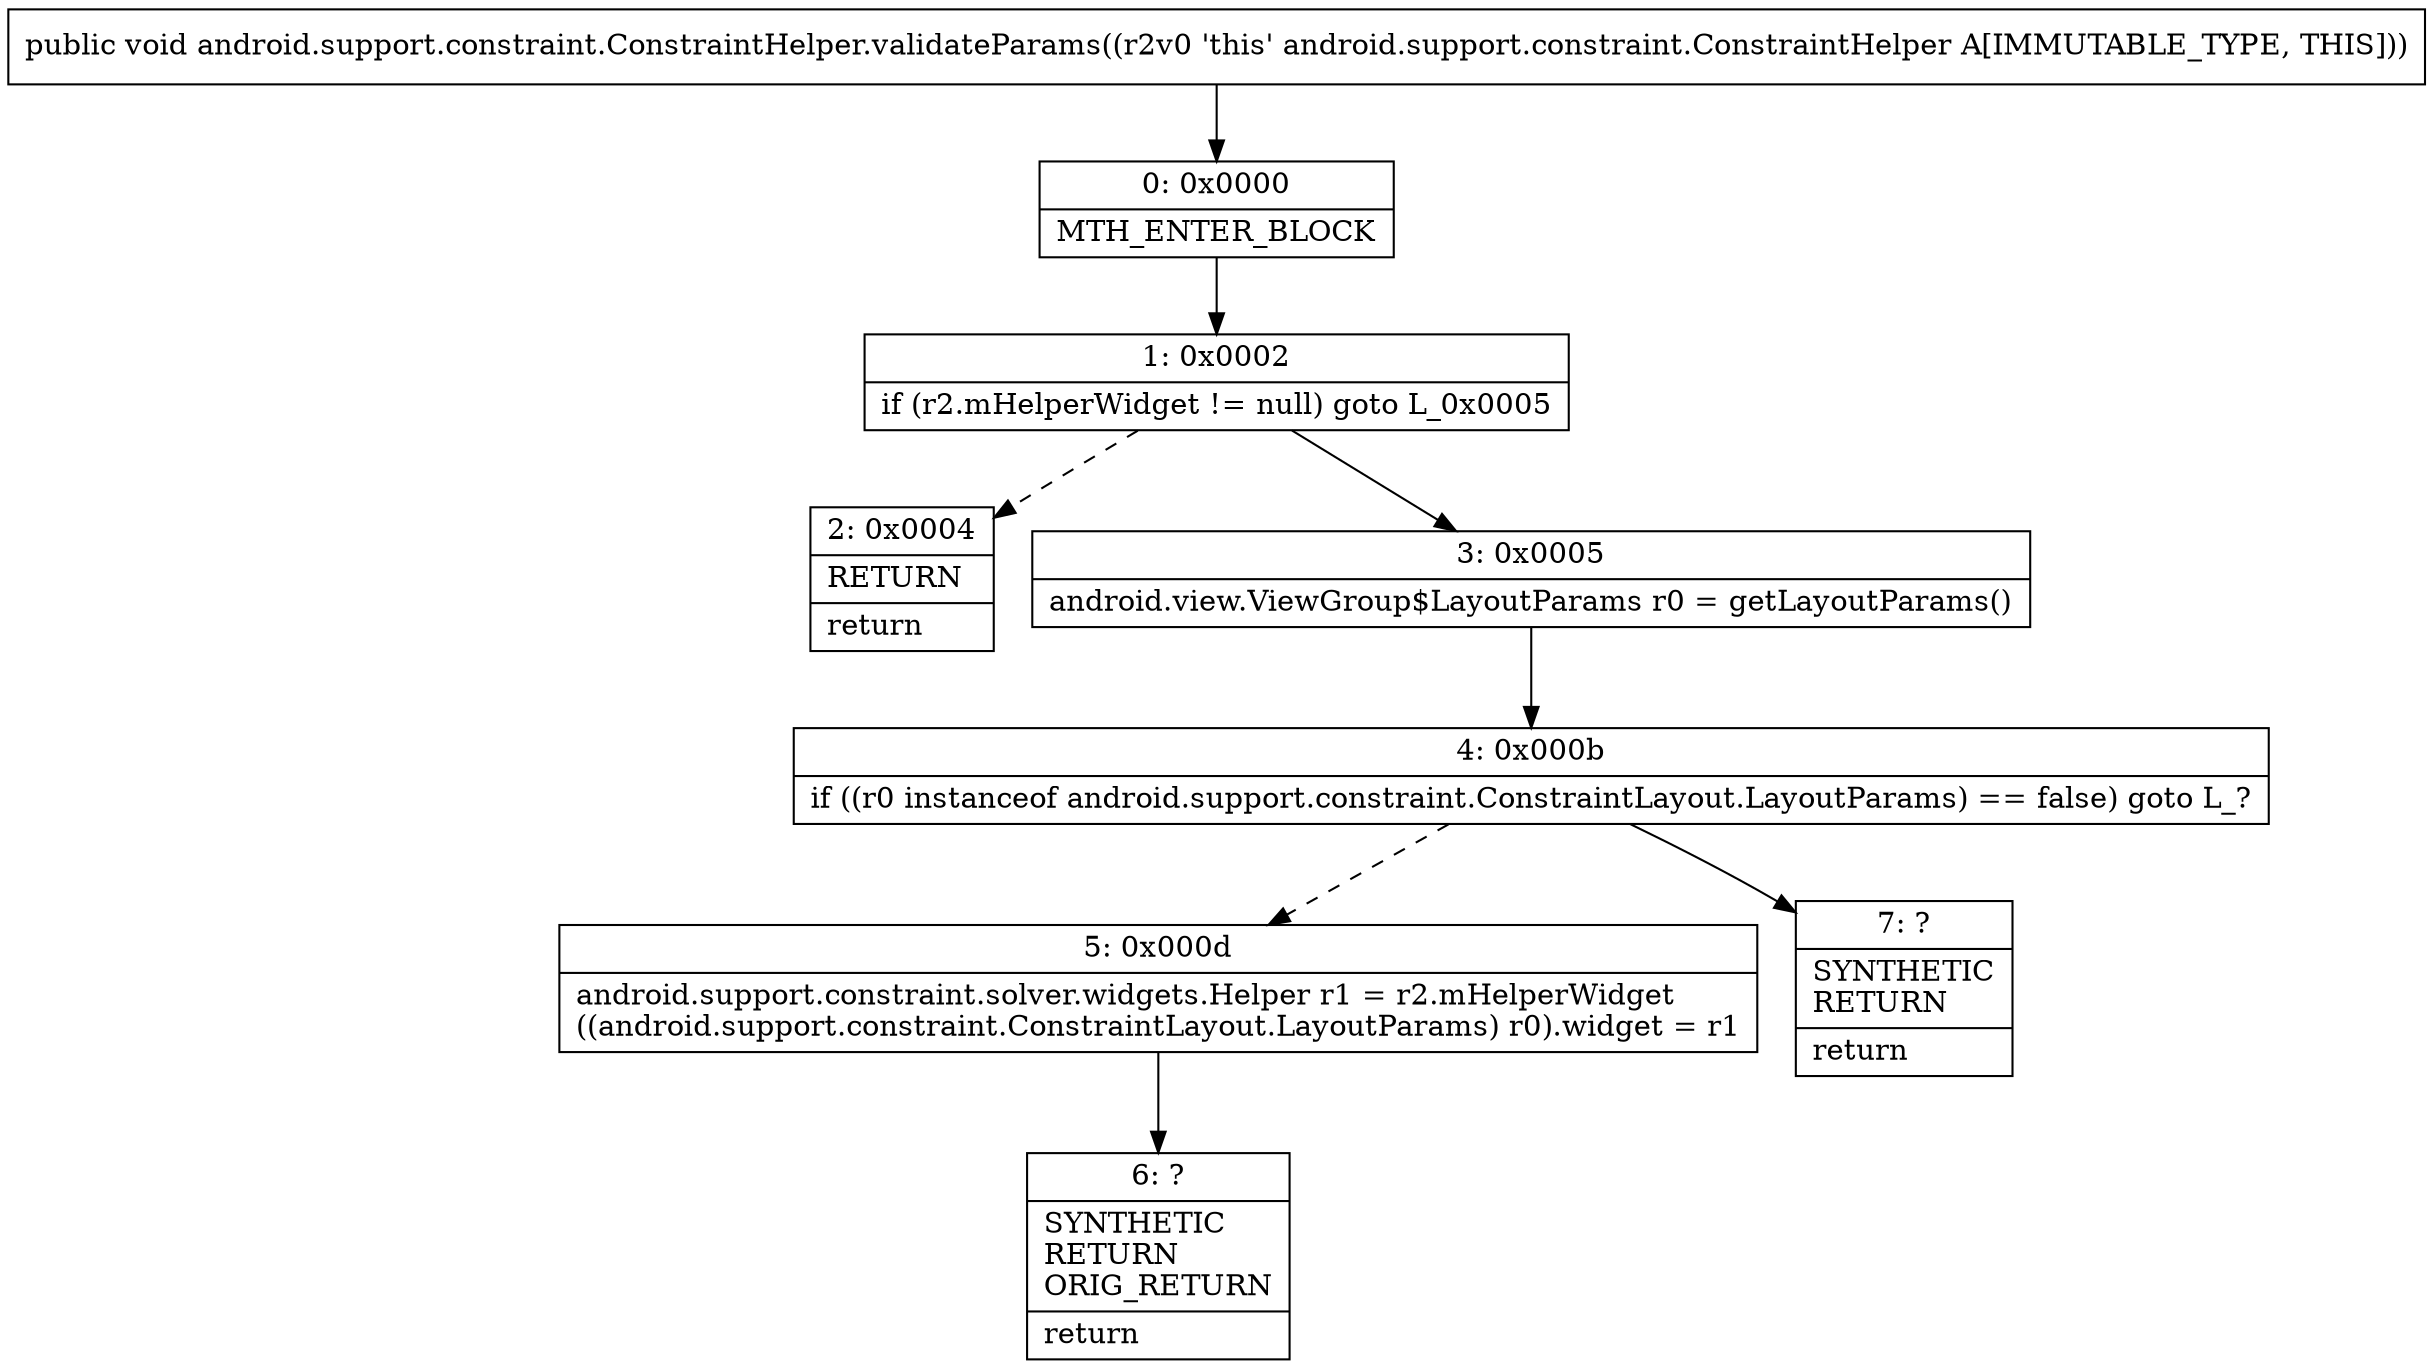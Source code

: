 digraph "CFG forandroid.support.constraint.ConstraintHelper.validateParams()V" {
Node_0 [shape=record,label="{0\:\ 0x0000|MTH_ENTER_BLOCK\l}"];
Node_1 [shape=record,label="{1\:\ 0x0002|if (r2.mHelperWidget != null) goto L_0x0005\l}"];
Node_2 [shape=record,label="{2\:\ 0x0004|RETURN\l|return\l}"];
Node_3 [shape=record,label="{3\:\ 0x0005|android.view.ViewGroup$LayoutParams r0 = getLayoutParams()\l}"];
Node_4 [shape=record,label="{4\:\ 0x000b|if ((r0 instanceof android.support.constraint.ConstraintLayout.LayoutParams) == false) goto L_?\l}"];
Node_5 [shape=record,label="{5\:\ 0x000d|android.support.constraint.solver.widgets.Helper r1 = r2.mHelperWidget\l((android.support.constraint.ConstraintLayout.LayoutParams) r0).widget = r1\l}"];
Node_6 [shape=record,label="{6\:\ ?|SYNTHETIC\lRETURN\lORIG_RETURN\l|return\l}"];
Node_7 [shape=record,label="{7\:\ ?|SYNTHETIC\lRETURN\l|return\l}"];
MethodNode[shape=record,label="{public void android.support.constraint.ConstraintHelper.validateParams((r2v0 'this' android.support.constraint.ConstraintHelper A[IMMUTABLE_TYPE, THIS])) }"];
MethodNode -> Node_0;
Node_0 -> Node_1;
Node_1 -> Node_2[style=dashed];
Node_1 -> Node_3;
Node_3 -> Node_4;
Node_4 -> Node_5[style=dashed];
Node_4 -> Node_7;
Node_5 -> Node_6;
}

